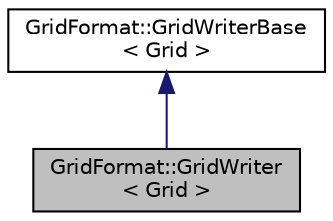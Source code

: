digraph "GridFormat::GridWriter&lt; Grid &gt;"
{
 // LATEX_PDF_SIZE
  edge [fontname="Helvetica",fontsize="10",labelfontname="Helvetica",labelfontsize="10"];
  node [fontname="Helvetica",fontsize="10",shape=record];
  Node1 [label="GridFormat::GridWriter\l\< Grid \>",height=0.2,width=0.4,color="black", fillcolor="grey75", style="filled", fontcolor="black",tooltip="Abstract base class for grid file writers."];
  Node2 -> Node1 [dir="back",color="midnightblue",fontsize="10",style="solid",fontname="Helvetica"];
  Node2 [label="GridFormat::GridWriterBase\l\< Grid \>",height=0.2,width=0.4,color="black", fillcolor="white", style="filled",URL="$classGridFormat_1_1GridWriterBase.html",tooltip="Base class for all writer implementations."];
}
